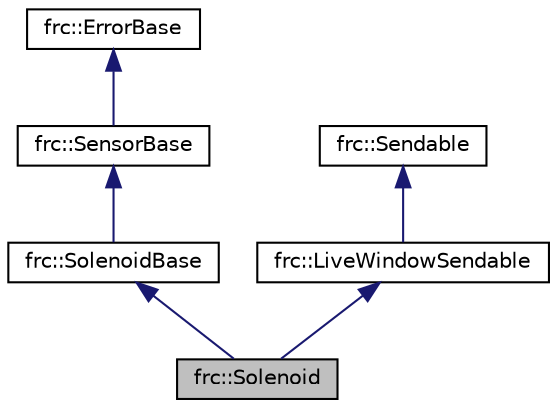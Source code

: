 digraph "frc::Solenoid"
{
  edge [fontname="Helvetica",fontsize="10",labelfontname="Helvetica",labelfontsize="10"];
  node [fontname="Helvetica",fontsize="10",shape=record];
  Node1 [label="frc::Solenoid",height=0.2,width=0.4,color="black", fillcolor="grey75", style="filled", fontcolor="black"];
  Node2 -> Node1 [dir="back",color="midnightblue",fontsize="10",style="solid",fontname="Helvetica"];
  Node2 [label="frc::SolenoidBase",height=0.2,width=0.4,color="black", fillcolor="white", style="filled",URL="$classfrc_1_1SolenoidBase.html",tooltip="SolenoidBase class is the common base class for the Solenoid and DoubleSolenoid classes. "];
  Node3 -> Node2 [dir="back",color="midnightblue",fontsize="10",style="solid",fontname="Helvetica"];
  Node3 [label="frc::SensorBase",height=0.2,width=0.4,color="black", fillcolor="white", style="filled",URL="$classfrc_1_1SensorBase.html",tooltip="Base class for all sensors. "];
  Node4 -> Node3 [dir="back",color="midnightblue",fontsize="10",style="solid",fontname="Helvetica"];
  Node4 [label="frc::ErrorBase",height=0.2,width=0.4,color="black", fillcolor="white", style="filled",URL="$classfrc_1_1ErrorBase.html",tooltip="Base class for most objects. "];
  Node5 -> Node1 [dir="back",color="midnightblue",fontsize="10",style="solid",fontname="Helvetica"];
  Node5 [label="frc::LiveWindowSendable",height=0.2,width=0.4,color="black", fillcolor="white", style="filled",URL="$classfrc_1_1LiveWindowSendable.html",tooltip="Live Window Sendable is a special type of object sendable to the live window. "];
  Node6 -> Node5 [dir="back",color="midnightblue",fontsize="10",style="solid",fontname="Helvetica"];
  Node6 [label="frc::Sendable",height=0.2,width=0.4,color="black", fillcolor="white", style="filled",URL="$classfrc_1_1Sendable.html"];
}
